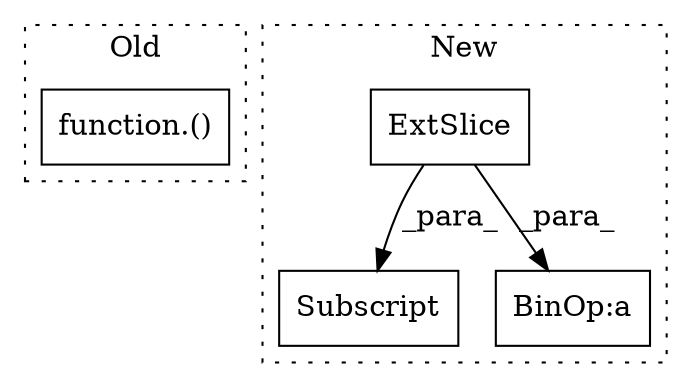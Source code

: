 digraph G {
subgraph cluster0 {
1 [label="function.()" a="75" s="2900,2960" l="22,1" shape="box"];
label = "Old";
style="dotted";
}
subgraph cluster1 {
2 [label="ExtSlice" a="85" s="3690" l="14" shape="box"];
3 [label="Subscript" a="63" s="3690,0" l="21,0" shape="box"];
4 [label="BinOp:a" a="82" s="3747" l="3" shape="box"];
label = "New";
style="dotted";
}
2 -> 4 [label="_para_"];
2 -> 3 [label="_para_"];
}